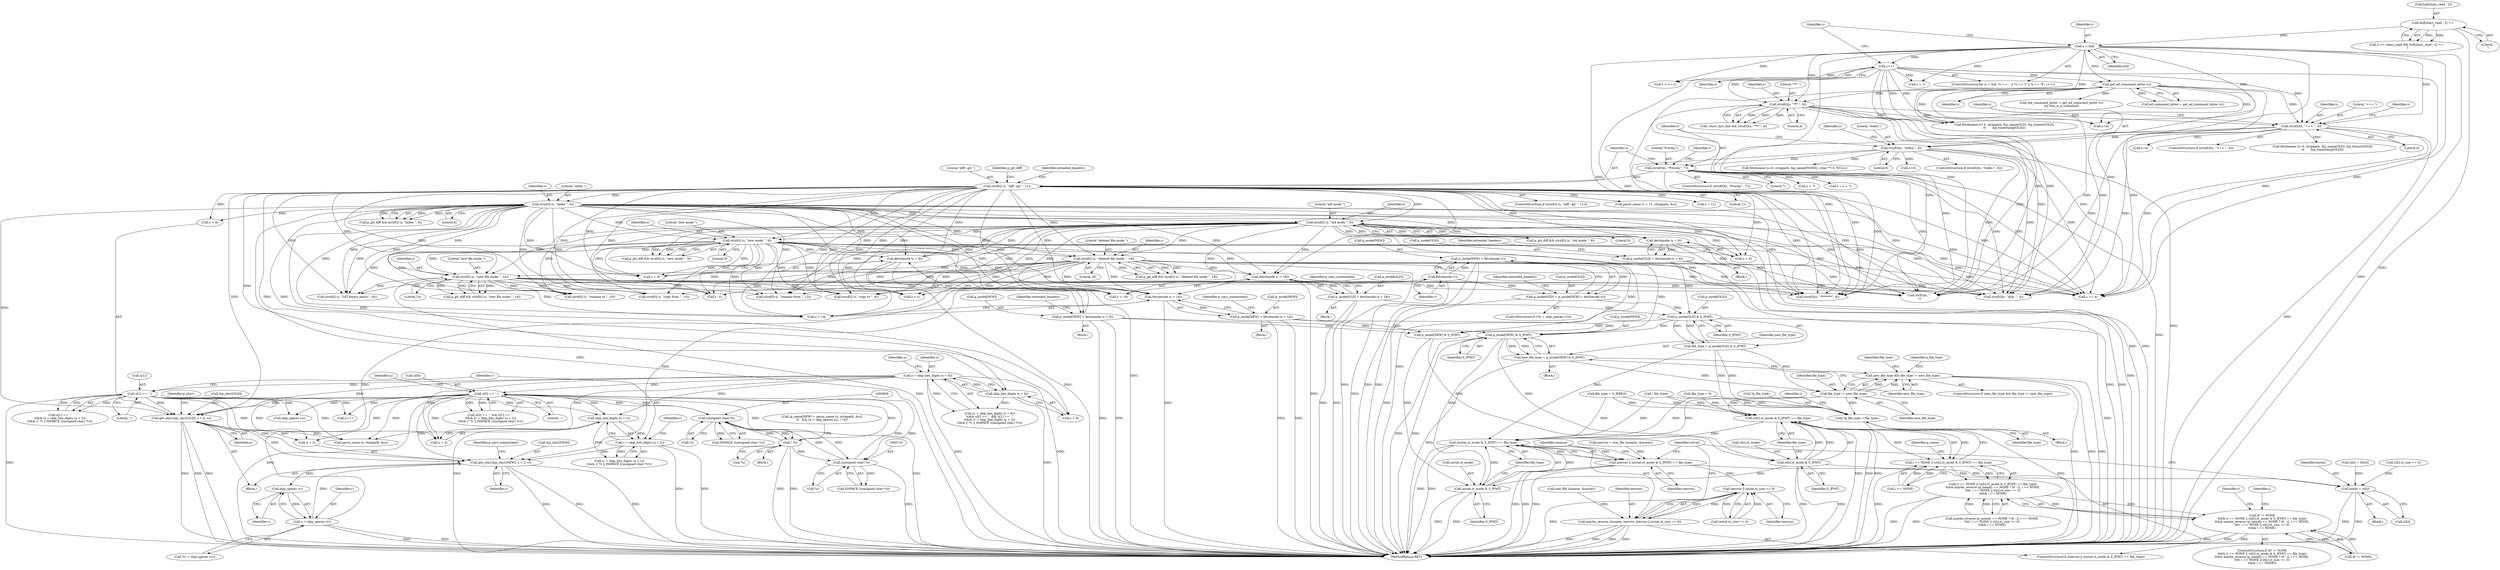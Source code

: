 digraph "0_savannah_f290f48a621867084884bfff87f8093c15195e6a@array" {
"1001648" [label="(Call,p_mode[NEW] & S_IFMT)"];
"1000947" [label="(Call,p_mode[NEW] = fetchmode (v))"];
"1000951" [label="(Call,fetchmode (v))"];
"1000939" [label="(Call,v = skip_spaces (v))"];
"1000941" [label="(Call,skip_spaces (v))"];
"1000912" [label="(Call,get_sha1(&p_sha1[NEW], u + 2, v))"];
"1000903" [label="(Call,get_sha1(&p_sha1[OLD], s + 6, u))"];
"1000754" [label="(Call,strnEQ (s, \"diff --git \", 11))"];
"1000665" [label="(Call,strnEQ(s, \"Prereq:\", 7))"];
"1000639" [label="(Call,strnEQ(s, \"Index:\", 6))"];
"1000609" [label="(Call,strnEQ(s, \"+++ \", 4))"];
"1000559" [label="(Call,get_ed_command_letter (s))"];
"1000438" [label="(Call,s = buf)"];
"1000430" [label="(Call,buf[chars_read - 2] == '\r')"];
"1000455" [label="(Call,s++)"];
"1000582" [label="(Call,strnEQ(s, \"*** \", 4))"];
"1000859" [label="(Call,strnEQ (s, \"index \", 6))"];
"1000881" [label="(Call,u[1] == '.')"];
"1000868" [label="(Call,u = skip_hex_digits (s + 6))"];
"1000870" [label="(Call,skip_hex_digits (s + 6))"];
"1000875" [label="(Call,u[0] == '.')"];
"1000808" [label="(Call,(unsigned char) *u)"];
"1000709" [label="(Call,(unsigned char) *u)"];
"1000827" [label="(Call,! *u)"];
"1000887" [label="(Call,v = skip_hex_digits (u + 2))"];
"1000889" [label="(Call,skip_hex_digits (u + 2))"];
"1000985" [label="(Call,p_mode[NEW] = fetchmode (s + 9))"];
"1000989" [label="(Call,fetchmode (s + 9))"];
"1000980" [label="(Call,strnEQ (s, \"new mode \", 9))"];
"1000960" [label="(Call,strnEQ (s, \"old mode \", 9))"];
"1001030" [label="(Call,p_mode[NEW] = fetchmode (s + 14))"];
"1001034" [label="(Call,fetchmode (s + 14))"];
"1001025" [label="(Call,strnEQ (s, \"new file mode \", 14))"];
"1001000" [label="(Call,strnEQ (s, \"deleted file mode \", 18))"];
"1001637" [label="(Call,p_mode[OLD] & S_IFMT)"];
"1000943" [label="(Call,p_mode[OLD] = p_mode[NEW] = fetchmode (v))"];
"1000965" [label="(Call,p_mode[OLD] = fetchmode (s + 9))"];
"1000969" [label="(Call,fetchmode (s + 9))"];
"1001005" [label="(Call,p_mode[OLD] = fetchmode (s + 18))"];
"1001009" [label="(Call,fetchmode (s + 18))"];
"1001646" [label="(Call,new_file_type = p_mode[NEW] & S_IFMT)"];
"1001654" [label="(Call,new_file_type && file_type != new_file_type)"];
"1001656" [label="(Call,file_type != new_file_type)"];
"1001677" [label="(Call,*p_file_type = file_type)"];
"1001945" [label="(Call,(st[i].st_mode & S_IFMT) == file_type)"];
"1001941" [label="(Call,i == NONE || (st[i].st_mode & S_IFMT) == file_type)"];
"1001940" [label="(Call,(i == NONE || (st[i].st_mode & S_IFMT) == file_type)\n\t\t&& maybe_reverse (p_name[i == NONE ? i0 : i], i == NONE,\n\t\t\t\t  i == NONE || st[i].st_size == 0)\n\t\t&& i == NONE)"];
"1001936" [label="(Call,i0 != NONE\n\t\t&& (i == NONE || (st[i].st_mode & S_IFMT) == file_type)\n\t\t&& maybe_reverse (p_name[i == NONE ? i0 : i], i == NONE,\n\t\t\t\t  i == NONE || st[i].st_size == 0)\n\t\t&& i == NONE)"];
"1002126" [label="(Call,(instat.st_mode & S_IFMT) == file_type)"];
"1002124" [label="(Call,inerrno || (instat.st_mode & S_IFMT) == file_type)"];
"1002136" [label="(Call,inerrno || instat.st_size == 0)"];
"1002133" [label="(Call,maybe_reverse (inname, inerrno, inerrno || instat.st_size == 0))"];
"1001946" [label="(Call,st[i].st_mode & S_IFMT)"];
"1002127" [label="(Call,instat.st_mode & S_IFMT)"];
"1002166" [label="(Call,instat = st[i])"];
"1000871" [label="(Call,s + 6)"];
"1000754" [label="(Call,strnEQ (s, \"diff --git \", 11))"];
"1001660" [label="(Identifier,file_type)"];
"1001026" [label="(Identifier,s)"];
"1001982" [label="(Identifier,i)"];
"1001672" [label="(Call,! file_type)"];
"1000645" [label="(Call,s+6)"];
"1001200" [label="(Call,t - s)"];
"1000966" [label="(Call,p_mode[OLD])"];
"1000913" [label="(Call,&p_sha1[NEW])"];
"1001947" [label="(Call,st[i].st_mode)"];
"1001971" [label="(Call,st[i].st_size == 0)"];
"1000904" [label="(Call,&p_sha1[OLD])"];
"1002166" [label="(Call,instat = st[i])"];
"1001034" [label="(Call,fetchmode (s + 14))"];
"1000641" [label="(Literal,\"Index:\")"];
"1000560" [label="(Identifier,s)"];
"1001015" [label="(Identifier,p_says_nonexistent)"];
"1000989" [label="(Call,fetchmode (s + 9))"];
"1000436" [label="(Literal,'\r')"];
"1000890" [label="(Call,u + 2)"];
"1000857" [label="(Call,p_git_diff && strnEQ (s, \"index \", 6))"];
"1000944" [label="(Call,p_mode[OLD])"];
"1000828" [label="(Call,*u)"];
"1001040" [label="(Identifier,p_says_nonexistent)"];
"1001957" [label="(Identifier,p_name)"];
"1000709" [label="(Call,(unsigned char) *u)"];
"1001027" [label="(Literal,\"new file mode \")"];
"1001050" [label="(Call,strnEQ (s, \"rename from \", 12))"];
"1000556" [label="(Call,(ed_command_letter = get_ed_command_letter (s))\n\t\t|| this_is_a_command)"];
"1001646" [label="(Call,new_file_type = p_mode[NEW] & S_IFMT)"];
"1001118" [label="(Call,strnEQ (s, \"GIT binary patch\", 16))"];
"1000858" [label="(Identifier,p_git_diff)"];
"1002167" [label="(Identifier,instat)"];
"1000444" [label="(Identifier,s)"];
"1000711" [label="(Call,*u)"];
"1001004" [label="(Block,)"];
"1000861" [label="(Literal,\"index \")"];
"1000939" [label="(Call,v = skip_spaces (v))"];
"1000583" [label="(Identifier,s)"];
"1000886" [label="(Call,(v = skip_hex_digits (u + 2))\n\t\t&& (! *v || ISSPACE ((unsigned char) *v)))"];
"1001644" [label="(Block,)"];
"1002134" [label="(Identifier,inname)"];
"1000981" [label="(Identifier,s)"];
"1001303" [label="(Call,s += 4)"];
"1002136" [label="(Call,inerrno || instat.st_size == 0)"];
"1000753" [label="(ControlStructure,if (strnEQ (s, \"diff --git \", 11)))"];
"1000974" [label="(Identifier,extended_headers)"];
"1001674" [label="(Call,file_type = S_IFREG)"];
"1000870" [label="(Call,skip_hex_digits (s + 6))"];
"1000877" [label="(Identifier,u)"];
"1001678" [label="(Call,*p_file_type)"];
"1001084" [label="(Call,strnEQ (s, \"copy from \", 10))"];
"1000430" [label="(Call,buf[chars_read - 2] == '\r')"];
"1000902" [label="(Block,)"];
"1001682" [label="(Identifier,i)"];
"1001003" [label="(Literal,18)"];
"1001009" [label="(Call,fetchmode (s + 18))"];
"1001652" [label="(Identifier,S_IFMT)"];
"1000582" [label="(Call,strnEQ(s, \"*** \", 4))"];
"1001635" [label="(Call,file_type = p_mode[OLD] & S_IFMT)"];
"1000456" [label="(Identifier,s)"];
"1001935" [label="(ControlStructure,if (i0 != NONE\n\t\t&& (i == NONE || (st[i].st_mode & S_IFMT) == file_type)\n\t\t&& maybe_reverse (p_name[i == NONE ? i0 : i], i == NONE,\n\t\t\t\t  i == NONE || st[i].st_size == 0)\n\t\t&& i == NONE))"];
"1002138" [label="(Call,instat.st_size == 0)"];
"1000584" [label="(Literal,\"*** \")"];
"1001936" [label="(Call,i0 != NONE\n\t\t&& (i == NONE || (st[i].st_mode & S_IFMT) == file_type)\n\t\t&& maybe_reverse (p_name[i == NONE ? i0 : i], i == NONE,\n\t\t\t\t  i == NONE || st[i].st_size == 0)\n\t\t&& i == NONE)"];
"1001679" [label="(Identifier,p_file_type)"];
"1000761" [label="(Identifier,extended_headers)"];
"1000908" [label="(Call,s + 6)"];
"1001649" [label="(Call,p_mode[NEW])"];
"1000951" [label="(Call,fetchmode (v))"];
"1000755" [label="(Identifier,s)"];
"1001001" [label="(Identifier,s)"];
"1001031" [label="(Call,p_mode[NEW])"];
"1002132" [label="(Identifier,file_type)"];
"1001946" [label="(Call,st[i].st_mode & S_IFMT)"];
"1000440" [label="(Identifier,buf)"];
"1001658" [label="(Identifier,new_file_type)"];
"1001025" [label="(Call,strnEQ (s, \"new file mode \", 14))"];
"1000912" [label="(Call,get_sha1(&p_sha1[NEW], u + 2, v))"];
"1001101" [label="(Call,strnEQ (s, \"copy to \", 8))"];
"1001246" [label="(Call,strnEQ(s, \"@@ -\", 4))"];
"1002173" [label="(MethodReturn,RET)"];
"1000666" [label="(Identifier,s)"];
"1000614" [label="(Call,fetchname (s+4, strippath, &p_name[OLD], &p_timestr[OLD],\n\t\t       &p_timestamp[OLD]))"];
"1000965" [label="(Call,p_mode[OLD] = fetchmode (s + 9))"];
"1000923" [label="(Identifier,p_says_nonexistent)"];
"1000616" [label="(Identifier,s)"];
"1000937" [label="(ControlStructure,if (*(v = skip_spaces (v))))"];
"1000585" [label="(Literal,4)"];
"1001940" [label="(Call,(i == NONE || (st[i].st_mode & S_IFMT) == file_type)\n\t\t&& maybe_reverse (p_name[i == NONE ? i0 : i], i == NONE,\n\t\t\t\t  i == NONE || st[i].st_size == 0)\n\t\t&& i == NONE)"];
"1001641" [label="(Identifier,S_IFMT)"];
"1000980" [label="(Call,strnEQ (s, \"new mode \", 9))"];
"1000664" [label="(ControlStructure,if (strnEQ(s, \"Prereq:\", 7)))"];
"1000952" [label="(Identifier,v)"];
"1000579" [label="(Call,!stars_last_line && strnEQ(s, \"*** \", 4))"];
"1000920" [label="(Identifier,v)"];
"1000983" [label="(Literal,9)"];
"1001659" [label="(Call,file_type = 0)"];
"1000943" [label="(Call,p_mode[OLD] = p_mode[NEW] = fetchmode (v))"];
"1000557" [label="(Call,ed_command_letter = get_ed_command_letter (s))"];
"1002119" [label="(Call,stat_file (inname, &instat))"];
"1001067" [label="(Call,strnEQ (s, \"rename to \", 10))"];
"1000903" [label="(Call,get_sha1(&p_sha1[OLD], s + 6, u))"];
"1000958" [label="(Call,p_git_diff && strnEQ (s, \"old mode \", 9))"];
"1000646" [label="(Identifier,s)"];
"1000860" [label="(Identifier,s)"];
"1000665" [label="(Call,strnEQ(s, \"Prereq:\", 7))"];
"1000587" [label="(Call,fetchname (s+4, strippath, &p_name[OLD], &p_timestr[OLD],\n\t\t       &p_timestamp[OLD]))"];
"1001002" [label="(Literal,\"deleted file mode \")"];
"1000896" [label="(Identifier,v)"];
"1000881" [label="(Call,u[1] == '.')"];
"1001637" [label="(Call,p_mode[OLD] & S_IFMT)"];
"1000756" [label="(Literal,\"diff --git \")"];
"1000612" [label="(Literal,4)"];
"1000455" [label="(Call,s++)"];
"1000588" [label="(Call,s+4)"];
"1001942" [label="(Call,i == NONE)"];
"1001941" [label="(Call,i == NONE || (st[i].st_mode & S_IFMT) == file_type)"];
"1000875" [label="(Call,u[0] == '.')"];
"1000479" [label="(Call,t = s + 1)"];
"1000862" [label="(Literal,6)"];
"1000808" [label="(Call,(unsigned char) *u)"];
"1000559" [label="(Call,get_ed_command_letter (s))"];
"1000962" [label="(Literal,\"old mode \")"];
"1001680" [label="(Identifier,file_type)"];
"1002123" [label="(ControlStructure,if (inerrno || (instat.st_mode & S_IFMT) == file_type))"];
"1000885" [label="(Literal,'.')"];
"1001656" [label="(Call,file_type != new_file_type)"];
"1000990" [label="(Call,s + 9)"];
"1000431" [label="(Call,buf[chars_read - 2])"];
"1000911" [label="(Identifier,u)"];
"1000708" [label="(Call,ISSPACE ((unsigned char) *u))"];
"1002128" [label="(Call,instat.st_mode)"];
"1000638" [label="(ControlStructure,if (strnEQ(s, \"Index:\", 6)))"];
"1000610" [label="(Identifier,s)"];
"1001677" [label="(Call,*p_file_type = file_type)"];
"1000810" [label="(Call,*u)"];
"1000668" [label="(Literal,7)"];
"1000426" [label="(Call,2 <= chars_read && buf[chars_read - 2] == '\r')"];
"1001758" [label="(Call,st[i] = st[i0])"];
"1000938" [label="(Call,*(v = skip_spaces (v)))"];
"1000639" [label="(Call,strnEQ(s, \"Index:\", 6))"];
"1002172" [label="(Identifier,retval)"];
"1000640" [label="(Identifier,s)"];
"1000869" [label="(Identifier,u)"];
"1001945" [label="(Call,(st[i].st_mode & S_IFMT) == file_type)"];
"1000985" [label="(Call,p_mode[NEW] = fetchmode (s + 9))"];
"1000994" [label="(Identifier,extended_headers)"];
"1000868" [label="(Call,u = skip_hex_digits (s + 6))"];
"1001010" [label="(Call,s + 18)"];
"1000915" [label="(Identifier,p_sha1)"];
"1000609" [label="(Call,strnEQ(s, \"+++ \", 4))"];
"1001431" [label="(Call,strnEQ(s, \"********\", 8))"];
"1000888" [label="(Identifier,v)"];
"1002131" [label="(Identifier,S_IFMT)"];
"1000825" [label="(Call,skip_spaces (u))"];
"1000799" [label="(Call,parse_name (s + 11, strippath, &u))"];
"1000887" [label="(Call,v = skip_hex_digits (u + 2))"];
"1000879" [label="(Literal,'.')"];
"1000800" [label="(Call,s + 11)"];
"1000964" [label="(Block,)"];
"1002127" [label="(Call,instat.st_mode & S_IFMT)"];
"1000941" [label="(Call,skip_spaces (v))"];
"1000882" [label="(Call,u[1])"];
"1000867" [label="(Call,(u = skip_hex_digits (s + 6))\n\t\t&& u[0] == '.' && u[1] == '.'\n\t\t&& (v = skip_hex_digits (u + 2))\n\t\t&& (! *v || ISSPACE ((unsigned char) *v)))"];
"1002124" [label="(Call,inerrno || (instat.st_mode & S_IFMT) == file_type)"];
"1000673" [label="(Call,s + 7)"];
"1000611" [label="(Literal,\"+++ \")"];
"1000822" [label="(Block,)"];
"1001987" [label="(Identifier,i)"];
"1000667" [label="(Literal,\"Prereq:\")"];
"1000859" [label="(Call,strnEQ (s, \"index \", 6))"];
"1000969" [label="(Call,fetchmode (s + 9))"];
"1000644" [label="(Call,fetchname (s+6, strippath, &p_name[INDEX], (char **) 0, NULL))"];
"1000883" [label="(Identifier,u)"];
"1000812" [label="(Call,(p_name[NEW] = parse_name (u, strippath, &u))\n\t\t   && (u = skip_spaces (u), ! *u))"];
"1001023" [label="(Call,p_git_diff && strnEQ (s, \"new file mode \", 14))"];
"1000970" [label="(Call,s + 9)"];
"1000439" [label="(Identifier,s)"];
"1001638" [label="(Call,p_mode[OLD])"];
"1000481" [label="(Call,s + 1)"];
"1001005" [label="(Call,p_mode[OLD] = fetchmode (s + 18))"];
"1001006" [label="(Call,p_mode[OLD])"];
"1002117" [label="(Call,inerrno = stat_file (inname, &instat))"];
"1000880" [label="(Call,u[1] == '.'\n\t\t&& (v = skip_hex_digits (u + 2))\n\t\t&& (! *v || ISSPACE ((unsigned char) *v)))"];
"1001028" [label="(Literal,14)"];
"1001657" [label="(Identifier,file_type)"];
"1000757" [label="(Literal,11)"];
"1002149" [label="(Block,)"];
"1000827" [label="(Call,! *u)"];
"1002126" [label="(Call,(instat.st_mode & S_IFMT) == file_type)"];
"1000642" [label="(Literal,6)"];
"1000713" [label="(Call,u++)"];
"1001953" [label="(Identifier,file_type)"];
"1000954" [label="(Identifier,extended_headers)"];
"1002168" [label="(Call,st[i])"];
"1001952" [label="(Identifier,S_IFMT)"];
"1001029" [label="(Block,)"];
"1000978" [label="(Call,p_git_diff && strnEQ (s, \"new mode \", 9))"];
"1000963" [label="(Literal,9)"];
"1000998" [label="(Call,p_git_diff && strnEQ (s, \"deleted file mode \", 18))"];
"1001223" [label="(Call,strEQ(s, \".\n\"))"];
"1001030" [label="(Call,p_mode[NEW] = fetchmode (s + 14))"];
"1000817" [label="(Call,parse_name (u, strippath, &u))"];
"1002135" [label="(Identifier,inerrno)"];
"1000948" [label="(Call,p_mode[NEW])"];
"1002133" [label="(Call,maybe_reverse (inname, inerrno, inerrno || instat.st_size == 0))"];
"1002125" [label="(Identifier,inerrno)"];
"1000807" [label="(Call,ISSPACE ((unsigned char) *u))"];
"1000437" [label="(ControlStructure,for (s = buf; *s == ' ' || *s == '\t' || *s == 'X'; s++))"];
"1000874" [label="(Call,u[0] == '.' && u[1] == '.'\n\t\t&& (v = skip_hex_digits (u + 2))\n\t\t&& (! *v || ISSPACE ((unsigned char) *v)))"];
"1001000" [label="(Call,strnEQ (s, \"deleted file mode \", 18))"];
"1000917" [label="(Call,u + 2)"];
"1001035" [label="(Call,s + 14)"];
"1000615" [label="(Call,s+4)"];
"1001647" [label="(Identifier,new_file_type)"];
"1000608" [label="(ControlStructure,if (strnEQ(s, \"+++ \", 4)))"];
"1000438" [label="(Call,s = buf)"];
"1001653" [label="(ControlStructure,if (new_file_type && file_type != new_file_type))"];
"1002137" [label="(Identifier,inerrno)"];
"1000986" [label="(Call,p_mode[NEW])"];
"1000982" [label="(Literal,\"new mode \")"];
"1000984" [label="(Block,)"];
"1000960" [label="(Call,strnEQ (s, \"old mode \", 9))"];
"1001954" [label="(Call,maybe_reverse (p_name[i == NONE ? i0 : i], i == NONE,\n\t\t\t\t  i == NONE || st[i].st_size == 0)\n\t\t&& i == NONE)"];
"1001655" [label="(Identifier,new_file_type)"];
"1000889" [label="(Call,skip_hex_digits (u + 2))"];
"1001666" [label="(Call,p_mode[NEW] & S_IFMT)"];
"1000961" [label="(Identifier,s)"];
"1000129" [label="(Block,)"];
"1000940" [label="(Identifier,v)"];
"1000947" [label="(Call,p_mode[NEW] = fetchmode (v))"];
"1000671" [label="(Call,t = s + 7)"];
"1001648" [label="(Call,p_mode[NEW] & S_IFMT)"];
"1000876" [label="(Call,u[0])"];
"1000942" [label="(Identifier,v)"];
"1001937" [label="(Call,i0 != NONE)"];
"1001136" [label="(Call,t = s)"];
"1001654" [label="(Call,new_file_type && file_type != new_file_type)"];
"1000672" [label="(Identifier,t)"];
"1001648" -> "1001646"  [label="AST: "];
"1001648" -> "1001652"  [label="CFG: "];
"1001649" -> "1001648"  [label="AST: "];
"1001652" -> "1001648"  [label="AST: "];
"1001646" -> "1001648"  [label="CFG: "];
"1001648" -> "1002173"  [label="DDG: "];
"1001648" -> "1002173"  [label="DDG: "];
"1001648" -> "1001646"  [label="DDG: "];
"1001648" -> "1001646"  [label="DDG: "];
"1000947" -> "1001648"  [label="DDG: "];
"1000985" -> "1001648"  [label="DDG: "];
"1001030" -> "1001648"  [label="DDG: "];
"1001637" -> "1001648"  [label="DDG: "];
"1001648" -> "1001946"  [label="DDG: "];
"1001648" -> "1002127"  [label="DDG: "];
"1000947" -> "1000943"  [label="AST: "];
"1000947" -> "1000951"  [label="CFG: "];
"1000948" -> "1000947"  [label="AST: "];
"1000951" -> "1000947"  [label="AST: "];
"1000943" -> "1000947"  [label="CFG: "];
"1000947" -> "1002173"  [label="DDG: "];
"1000947" -> "1002173"  [label="DDG: "];
"1000947" -> "1000943"  [label="DDG: "];
"1000951" -> "1000947"  [label="DDG: "];
"1000947" -> "1001666"  [label="DDG: "];
"1000951" -> "1000952"  [label="CFG: "];
"1000952" -> "1000951"  [label="AST: "];
"1000951" -> "1002173"  [label="DDG: "];
"1000951" -> "1000912"  [label="DDG: "];
"1000951" -> "1000943"  [label="DDG: "];
"1000939" -> "1000951"  [label="DDG: "];
"1000939" -> "1000938"  [label="AST: "];
"1000939" -> "1000941"  [label="CFG: "];
"1000940" -> "1000939"  [label="AST: "];
"1000941" -> "1000939"  [label="AST: "];
"1000938" -> "1000939"  [label="CFG: "];
"1000939" -> "1002173"  [label="DDG: "];
"1000939" -> "1002173"  [label="DDG: "];
"1000939" -> "1000912"  [label="DDG: "];
"1000941" -> "1000939"  [label="DDG: "];
"1000941" -> "1000942"  [label="CFG: "];
"1000942" -> "1000941"  [label="AST: "];
"1000912" -> "1000941"  [label="DDG: "];
"1000912" -> "1000902"  [label="AST: "];
"1000912" -> "1000920"  [label="CFG: "];
"1000913" -> "1000912"  [label="AST: "];
"1000917" -> "1000912"  [label="AST: "];
"1000920" -> "1000912"  [label="AST: "];
"1000923" -> "1000912"  [label="CFG: "];
"1000912" -> "1002173"  [label="DDG: "];
"1000912" -> "1002173"  [label="DDG: "];
"1000912" -> "1002173"  [label="DDG: "];
"1000903" -> "1000912"  [label="DDG: "];
"1000881" -> "1000912"  [label="DDG: "];
"1000875" -> "1000912"  [label="DDG: "];
"1000887" -> "1000912"  [label="DDG: "];
"1000903" -> "1000902"  [label="AST: "];
"1000903" -> "1000911"  [label="CFG: "];
"1000904" -> "1000903"  [label="AST: "];
"1000908" -> "1000903"  [label="AST: "];
"1000911" -> "1000903"  [label="AST: "];
"1000915" -> "1000903"  [label="CFG: "];
"1000903" -> "1002173"  [label="DDG: "];
"1000903" -> "1002173"  [label="DDG: "];
"1000903" -> "1002173"  [label="DDG: "];
"1000903" -> "1000817"  [label="DDG: "];
"1000754" -> "1000903"  [label="DDG: "];
"1000859" -> "1000903"  [label="DDG: "];
"1000881" -> "1000903"  [label="DDG: "];
"1000875" -> "1000903"  [label="DDG: "];
"1000868" -> "1000903"  [label="DDG: "];
"1000903" -> "1000917"  [label="DDG: "];
"1000754" -> "1000753"  [label="AST: "];
"1000754" -> "1000757"  [label="CFG: "];
"1000755" -> "1000754"  [label="AST: "];
"1000756" -> "1000754"  [label="AST: "];
"1000757" -> "1000754"  [label="AST: "];
"1000761" -> "1000754"  [label="CFG: "];
"1000858" -> "1000754"  [label="CFG: "];
"1000754" -> "1002173"  [label="DDG: "];
"1000754" -> "1002173"  [label="DDG: "];
"1000665" -> "1000754"  [label="DDG: "];
"1000754" -> "1000799"  [label="DDG: "];
"1000754" -> "1000800"  [label="DDG: "];
"1000754" -> "1000859"  [label="DDG: "];
"1000754" -> "1000870"  [label="DDG: "];
"1000754" -> "1000871"  [label="DDG: "];
"1000754" -> "1000908"  [label="DDG: "];
"1000754" -> "1000960"  [label="DDG: "];
"1000754" -> "1000969"  [label="DDG: "];
"1000754" -> "1000970"  [label="DDG: "];
"1000754" -> "1000980"  [label="DDG: "];
"1000754" -> "1000989"  [label="DDG: "];
"1000754" -> "1000990"  [label="DDG: "];
"1000754" -> "1001000"  [label="DDG: "];
"1000754" -> "1001009"  [label="DDG: "];
"1000754" -> "1001010"  [label="DDG: "];
"1000754" -> "1001025"  [label="DDG: "];
"1000754" -> "1001034"  [label="DDG: "];
"1000754" -> "1001035"  [label="DDG: "];
"1000754" -> "1001050"  [label="DDG: "];
"1000754" -> "1001067"  [label="DDG: "];
"1000754" -> "1001084"  [label="DDG: "];
"1000754" -> "1001101"  [label="DDG: "];
"1000754" -> "1001118"  [label="DDG: "];
"1000754" -> "1001136"  [label="DDG: "];
"1000754" -> "1001200"  [label="DDG: "];
"1000754" -> "1001223"  [label="DDG: "];
"1000754" -> "1001246"  [label="DDG: "];
"1000754" -> "1001303"  [label="DDG: "];
"1000754" -> "1001431"  [label="DDG: "];
"1000665" -> "1000664"  [label="AST: "];
"1000665" -> "1000668"  [label="CFG: "];
"1000666" -> "1000665"  [label="AST: "];
"1000667" -> "1000665"  [label="AST: "];
"1000668" -> "1000665"  [label="AST: "];
"1000672" -> "1000665"  [label="CFG: "];
"1000755" -> "1000665"  [label="CFG: "];
"1000665" -> "1002173"  [label="DDG: "];
"1000639" -> "1000665"  [label="DDG: "];
"1000665" -> "1000671"  [label="DDG: "];
"1000665" -> "1000673"  [label="DDG: "];
"1000665" -> "1001223"  [label="DDG: "];
"1000665" -> "1001246"  [label="DDG: "];
"1000665" -> "1001303"  [label="DDG: "];
"1000665" -> "1001431"  [label="DDG: "];
"1000639" -> "1000638"  [label="AST: "];
"1000639" -> "1000642"  [label="CFG: "];
"1000640" -> "1000639"  [label="AST: "];
"1000641" -> "1000639"  [label="AST: "];
"1000642" -> "1000639"  [label="AST: "];
"1000646" -> "1000639"  [label="CFG: "];
"1000666" -> "1000639"  [label="CFG: "];
"1000639" -> "1002173"  [label="DDG: "];
"1000609" -> "1000639"  [label="DDG: "];
"1000639" -> "1000644"  [label="DDG: "];
"1000639" -> "1000645"  [label="DDG: "];
"1000639" -> "1001223"  [label="DDG: "];
"1000639" -> "1001246"  [label="DDG: "];
"1000639" -> "1001303"  [label="DDG: "];
"1000639" -> "1001431"  [label="DDG: "];
"1000609" -> "1000608"  [label="AST: "];
"1000609" -> "1000612"  [label="CFG: "];
"1000610" -> "1000609"  [label="AST: "];
"1000611" -> "1000609"  [label="AST: "];
"1000612" -> "1000609"  [label="AST: "];
"1000616" -> "1000609"  [label="CFG: "];
"1000640" -> "1000609"  [label="CFG: "];
"1000609" -> "1002173"  [label="DDG: "];
"1000559" -> "1000609"  [label="DDG: "];
"1000582" -> "1000609"  [label="DDG: "];
"1000438" -> "1000609"  [label="DDG: "];
"1000455" -> "1000609"  [label="DDG: "];
"1000609" -> "1000614"  [label="DDG: "];
"1000609" -> "1000615"  [label="DDG: "];
"1000609" -> "1001223"  [label="DDG: "];
"1000609" -> "1001246"  [label="DDG: "];
"1000609" -> "1001303"  [label="DDG: "];
"1000609" -> "1001431"  [label="DDG: "];
"1000559" -> "1000557"  [label="AST: "];
"1000559" -> "1000560"  [label="CFG: "];
"1000560" -> "1000559"  [label="AST: "];
"1000557" -> "1000559"  [label="CFG: "];
"1000559" -> "1000556"  [label="DDG: "];
"1000559" -> "1000557"  [label="DDG: "];
"1000438" -> "1000559"  [label="DDG: "];
"1000455" -> "1000559"  [label="DDG: "];
"1000559" -> "1000582"  [label="DDG: "];
"1000559" -> "1000587"  [label="DDG: "];
"1000559" -> "1000588"  [label="DDG: "];
"1000559" -> "1001223"  [label="DDG: "];
"1000559" -> "1001246"  [label="DDG: "];
"1000559" -> "1001303"  [label="DDG: "];
"1000559" -> "1001431"  [label="DDG: "];
"1000438" -> "1000437"  [label="AST: "];
"1000438" -> "1000440"  [label="CFG: "];
"1000439" -> "1000438"  [label="AST: "];
"1000440" -> "1000438"  [label="AST: "];
"1000444" -> "1000438"  [label="CFG: "];
"1000438" -> "1002173"  [label="DDG: "];
"1000430" -> "1000438"  [label="DDG: "];
"1000438" -> "1000455"  [label="DDG: "];
"1000438" -> "1000479"  [label="DDG: "];
"1000438" -> "1000481"  [label="DDG: "];
"1000438" -> "1000582"  [label="DDG: "];
"1000438" -> "1000587"  [label="DDG: "];
"1000438" -> "1000588"  [label="DDG: "];
"1000438" -> "1001223"  [label="DDG: "];
"1000438" -> "1001246"  [label="DDG: "];
"1000438" -> "1001303"  [label="DDG: "];
"1000438" -> "1001431"  [label="DDG: "];
"1000430" -> "1000426"  [label="AST: "];
"1000430" -> "1000436"  [label="CFG: "];
"1000431" -> "1000430"  [label="AST: "];
"1000436" -> "1000430"  [label="AST: "];
"1000426" -> "1000430"  [label="CFG: "];
"1000430" -> "1002173"  [label="DDG: "];
"1000430" -> "1000426"  [label="DDG: "];
"1000430" -> "1000426"  [label="DDG: "];
"1000455" -> "1000437"  [label="AST: "];
"1000455" -> "1000456"  [label="CFG: "];
"1000456" -> "1000455"  [label="AST: "];
"1000444" -> "1000455"  [label="CFG: "];
"1000455" -> "1000479"  [label="DDG: "];
"1000455" -> "1000481"  [label="DDG: "];
"1000455" -> "1000582"  [label="DDG: "];
"1000455" -> "1000587"  [label="DDG: "];
"1000455" -> "1000588"  [label="DDG: "];
"1000455" -> "1001223"  [label="DDG: "];
"1000455" -> "1001246"  [label="DDG: "];
"1000455" -> "1001303"  [label="DDG: "];
"1000455" -> "1001431"  [label="DDG: "];
"1000582" -> "1000579"  [label="AST: "];
"1000582" -> "1000585"  [label="CFG: "];
"1000583" -> "1000582"  [label="AST: "];
"1000584" -> "1000582"  [label="AST: "];
"1000585" -> "1000582"  [label="AST: "];
"1000579" -> "1000582"  [label="CFG: "];
"1000582" -> "1000579"  [label="DDG: "];
"1000582" -> "1000579"  [label="DDG: "];
"1000582" -> "1000579"  [label="DDG: "];
"1000582" -> "1000587"  [label="DDG: "];
"1000582" -> "1000588"  [label="DDG: "];
"1000582" -> "1001223"  [label="DDG: "];
"1000582" -> "1001246"  [label="DDG: "];
"1000582" -> "1001303"  [label="DDG: "];
"1000582" -> "1001431"  [label="DDG: "];
"1000859" -> "1000857"  [label="AST: "];
"1000859" -> "1000862"  [label="CFG: "];
"1000860" -> "1000859"  [label="AST: "];
"1000861" -> "1000859"  [label="AST: "];
"1000862" -> "1000859"  [label="AST: "];
"1000857" -> "1000859"  [label="CFG: "];
"1000859" -> "1002173"  [label="DDG: "];
"1000859" -> "1000857"  [label="DDG: "];
"1000859" -> "1000857"  [label="DDG: "];
"1000859" -> "1000857"  [label="DDG: "];
"1000859" -> "1000870"  [label="DDG: "];
"1000859" -> "1000871"  [label="DDG: "];
"1000859" -> "1000908"  [label="DDG: "];
"1000859" -> "1000960"  [label="DDG: "];
"1000859" -> "1000969"  [label="DDG: "];
"1000859" -> "1000970"  [label="DDG: "];
"1000859" -> "1000980"  [label="DDG: "];
"1000859" -> "1000989"  [label="DDG: "];
"1000859" -> "1000990"  [label="DDG: "];
"1000859" -> "1001000"  [label="DDG: "];
"1000859" -> "1001009"  [label="DDG: "];
"1000859" -> "1001010"  [label="DDG: "];
"1000859" -> "1001025"  [label="DDG: "];
"1000859" -> "1001034"  [label="DDG: "];
"1000859" -> "1001035"  [label="DDG: "];
"1000859" -> "1001050"  [label="DDG: "];
"1000859" -> "1001067"  [label="DDG: "];
"1000859" -> "1001084"  [label="DDG: "];
"1000859" -> "1001101"  [label="DDG: "];
"1000859" -> "1001118"  [label="DDG: "];
"1000859" -> "1001136"  [label="DDG: "];
"1000859" -> "1001200"  [label="DDG: "];
"1000859" -> "1001223"  [label="DDG: "];
"1000859" -> "1001246"  [label="DDG: "];
"1000859" -> "1001303"  [label="DDG: "];
"1000859" -> "1001431"  [label="DDG: "];
"1000881" -> "1000880"  [label="AST: "];
"1000881" -> "1000885"  [label="CFG: "];
"1000882" -> "1000881"  [label="AST: "];
"1000885" -> "1000881"  [label="AST: "];
"1000888" -> "1000881"  [label="CFG: "];
"1000880" -> "1000881"  [label="CFG: "];
"1000881" -> "1002173"  [label="DDG: "];
"1000881" -> "1000713"  [label="DDG: "];
"1000881" -> "1000817"  [label="DDG: "];
"1000881" -> "1000825"  [label="DDG: "];
"1000881" -> "1000880"  [label="DDG: "];
"1000881" -> "1000880"  [label="DDG: "];
"1000868" -> "1000881"  [label="DDG: "];
"1000881" -> "1000889"  [label="DDG: "];
"1000881" -> "1000890"  [label="DDG: "];
"1000881" -> "1000917"  [label="DDG: "];
"1000868" -> "1000867"  [label="AST: "];
"1000868" -> "1000870"  [label="CFG: "];
"1000869" -> "1000868"  [label="AST: "];
"1000870" -> "1000868"  [label="AST: "];
"1000877" -> "1000868"  [label="CFG: "];
"1000867" -> "1000868"  [label="CFG: "];
"1000868" -> "1002173"  [label="DDG: "];
"1000868" -> "1002173"  [label="DDG: "];
"1000868" -> "1000817"  [label="DDG: "];
"1000868" -> "1000867"  [label="DDG: "];
"1000870" -> "1000868"  [label="DDG: "];
"1000868" -> "1000875"  [label="DDG: "];
"1000868" -> "1000889"  [label="DDG: "];
"1000868" -> "1000890"  [label="DDG: "];
"1000870" -> "1000871"  [label="CFG: "];
"1000871" -> "1000870"  [label="AST: "];
"1000870" -> "1002173"  [label="DDG: "];
"1000870" -> "1000867"  [label="DDG: "];
"1000875" -> "1000874"  [label="AST: "];
"1000875" -> "1000879"  [label="CFG: "];
"1000876" -> "1000875"  [label="AST: "];
"1000879" -> "1000875"  [label="AST: "];
"1000883" -> "1000875"  [label="CFG: "];
"1000874" -> "1000875"  [label="CFG: "];
"1000875" -> "1002173"  [label="DDG: "];
"1000875" -> "1000709"  [label="DDG: "];
"1000875" -> "1000713"  [label="DDG: "];
"1000875" -> "1000808"  [label="DDG: "];
"1000875" -> "1000817"  [label="DDG: "];
"1000875" -> "1000825"  [label="DDG: "];
"1000875" -> "1000827"  [label="DDG: "];
"1000875" -> "1000874"  [label="DDG: "];
"1000875" -> "1000874"  [label="DDG: "];
"1000808" -> "1000875"  [label="DDG: "];
"1000709" -> "1000875"  [label="DDG: "];
"1000827" -> "1000875"  [label="DDG: "];
"1000875" -> "1000889"  [label="DDG: "];
"1000875" -> "1000890"  [label="DDG: "];
"1000875" -> "1000917"  [label="DDG: "];
"1000808" -> "1000807"  [label="AST: "];
"1000808" -> "1000810"  [label="CFG: "];
"1000809" -> "1000808"  [label="AST: "];
"1000810" -> "1000808"  [label="AST: "];
"1000807" -> "1000808"  [label="CFG: "];
"1000808" -> "1002173"  [label="DDG: "];
"1000808" -> "1000709"  [label="DDG: "];
"1000808" -> "1000807"  [label="DDG: "];
"1000709" -> "1000808"  [label="DDG: "];
"1000827" -> "1000808"  [label="DDG: "];
"1000808" -> "1000827"  [label="DDG: "];
"1000709" -> "1000708"  [label="AST: "];
"1000709" -> "1000711"  [label="CFG: "];
"1000710" -> "1000709"  [label="AST: "];
"1000711" -> "1000709"  [label="AST: "];
"1000708" -> "1000709"  [label="CFG: "];
"1000709" -> "1002173"  [label="DDG: "];
"1000709" -> "1000708"  [label="DDG: "];
"1000827" -> "1000709"  [label="DDG: "];
"1000827" -> "1000822"  [label="AST: "];
"1000827" -> "1000828"  [label="CFG: "];
"1000828" -> "1000827"  [label="AST: "];
"1000812" -> "1000827"  [label="CFG: "];
"1000827" -> "1002173"  [label="DDG: "];
"1000827" -> "1002173"  [label="DDG: "];
"1000887" -> "1000886"  [label="AST: "];
"1000887" -> "1000889"  [label="CFG: "];
"1000888" -> "1000887"  [label="AST: "];
"1000889" -> "1000887"  [label="AST: "];
"1000896" -> "1000887"  [label="CFG: "];
"1000886" -> "1000887"  [label="CFG: "];
"1000887" -> "1002173"  [label="DDG: "];
"1000887" -> "1002173"  [label="DDG: "];
"1000887" -> "1000886"  [label="DDG: "];
"1000889" -> "1000887"  [label="DDG: "];
"1000889" -> "1000890"  [label="CFG: "];
"1000890" -> "1000889"  [label="AST: "];
"1000889" -> "1002173"  [label="DDG: "];
"1000889" -> "1000886"  [label="DDG: "];
"1000985" -> "1000984"  [label="AST: "];
"1000985" -> "1000989"  [label="CFG: "];
"1000986" -> "1000985"  [label="AST: "];
"1000989" -> "1000985"  [label="AST: "];
"1000994" -> "1000985"  [label="CFG: "];
"1000985" -> "1002173"  [label="DDG: "];
"1000985" -> "1002173"  [label="DDG: "];
"1000989" -> "1000985"  [label="DDG: "];
"1000985" -> "1001666"  [label="DDG: "];
"1000989" -> "1000990"  [label="CFG: "];
"1000990" -> "1000989"  [label="AST: "];
"1000989" -> "1002173"  [label="DDG: "];
"1000980" -> "1000989"  [label="DDG: "];
"1000960" -> "1000989"  [label="DDG: "];
"1000980" -> "1000978"  [label="AST: "];
"1000980" -> "1000983"  [label="CFG: "];
"1000981" -> "1000980"  [label="AST: "];
"1000982" -> "1000980"  [label="AST: "];
"1000983" -> "1000980"  [label="AST: "];
"1000978" -> "1000980"  [label="CFG: "];
"1000980" -> "1002173"  [label="DDG: "];
"1000980" -> "1000978"  [label="DDG: "];
"1000980" -> "1000978"  [label="DDG: "];
"1000980" -> "1000978"  [label="DDG: "];
"1000960" -> "1000980"  [label="DDG: "];
"1000980" -> "1000990"  [label="DDG: "];
"1000980" -> "1001000"  [label="DDG: "];
"1000980" -> "1001009"  [label="DDG: "];
"1000980" -> "1001010"  [label="DDG: "];
"1000980" -> "1001025"  [label="DDG: "];
"1000980" -> "1001034"  [label="DDG: "];
"1000980" -> "1001035"  [label="DDG: "];
"1000980" -> "1001050"  [label="DDG: "];
"1000980" -> "1001067"  [label="DDG: "];
"1000980" -> "1001084"  [label="DDG: "];
"1000980" -> "1001101"  [label="DDG: "];
"1000980" -> "1001118"  [label="DDG: "];
"1000980" -> "1001136"  [label="DDG: "];
"1000980" -> "1001200"  [label="DDG: "];
"1000980" -> "1001223"  [label="DDG: "];
"1000980" -> "1001246"  [label="DDG: "];
"1000980" -> "1001303"  [label="DDG: "];
"1000980" -> "1001431"  [label="DDG: "];
"1000960" -> "1000958"  [label="AST: "];
"1000960" -> "1000963"  [label="CFG: "];
"1000961" -> "1000960"  [label="AST: "];
"1000962" -> "1000960"  [label="AST: "];
"1000963" -> "1000960"  [label="AST: "];
"1000958" -> "1000960"  [label="CFG: "];
"1000960" -> "1002173"  [label="DDG: "];
"1000960" -> "1000958"  [label="DDG: "];
"1000960" -> "1000958"  [label="DDG: "];
"1000960" -> "1000958"  [label="DDG: "];
"1000960" -> "1000969"  [label="DDG: "];
"1000960" -> "1000970"  [label="DDG: "];
"1000960" -> "1000990"  [label="DDG: "];
"1000960" -> "1001000"  [label="DDG: "];
"1000960" -> "1001009"  [label="DDG: "];
"1000960" -> "1001010"  [label="DDG: "];
"1000960" -> "1001025"  [label="DDG: "];
"1000960" -> "1001034"  [label="DDG: "];
"1000960" -> "1001035"  [label="DDG: "];
"1000960" -> "1001050"  [label="DDG: "];
"1000960" -> "1001067"  [label="DDG: "];
"1000960" -> "1001084"  [label="DDG: "];
"1000960" -> "1001101"  [label="DDG: "];
"1000960" -> "1001118"  [label="DDG: "];
"1000960" -> "1001136"  [label="DDG: "];
"1000960" -> "1001200"  [label="DDG: "];
"1000960" -> "1001223"  [label="DDG: "];
"1000960" -> "1001246"  [label="DDG: "];
"1000960" -> "1001303"  [label="DDG: "];
"1000960" -> "1001431"  [label="DDG: "];
"1001030" -> "1001029"  [label="AST: "];
"1001030" -> "1001034"  [label="CFG: "];
"1001031" -> "1001030"  [label="AST: "];
"1001034" -> "1001030"  [label="AST: "];
"1001040" -> "1001030"  [label="CFG: "];
"1001030" -> "1002173"  [label="DDG: "];
"1001030" -> "1002173"  [label="DDG: "];
"1001034" -> "1001030"  [label="DDG: "];
"1001030" -> "1001666"  [label="DDG: "];
"1001034" -> "1001035"  [label="CFG: "];
"1001035" -> "1001034"  [label="AST: "];
"1001034" -> "1002173"  [label="DDG: "];
"1001025" -> "1001034"  [label="DDG: "];
"1001000" -> "1001034"  [label="DDG: "];
"1001025" -> "1001023"  [label="AST: "];
"1001025" -> "1001028"  [label="CFG: "];
"1001026" -> "1001025"  [label="AST: "];
"1001027" -> "1001025"  [label="AST: "];
"1001028" -> "1001025"  [label="AST: "];
"1001023" -> "1001025"  [label="CFG: "];
"1001025" -> "1002173"  [label="DDG: "];
"1001025" -> "1001023"  [label="DDG: "];
"1001025" -> "1001023"  [label="DDG: "];
"1001025" -> "1001023"  [label="DDG: "];
"1001000" -> "1001025"  [label="DDG: "];
"1001025" -> "1001035"  [label="DDG: "];
"1001025" -> "1001050"  [label="DDG: "];
"1001025" -> "1001067"  [label="DDG: "];
"1001025" -> "1001084"  [label="DDG: "];
"1001025" -> "1001101"  [label="DDG: "];
"1001025" -> "1001118"  [label="DDG: "];
"1001025" -> "1001136"  [label="DDG: "];
"1001025" -> "1001200"  [label="DDG: "];
"1001025" -> "1001223"  [label="DDG: "];
"1001025" -> "1001246"  [label="DDG: "];
"1001025" -> "1001303"  [label="DDG: "];
"1001025" -> "1001431"  [label="DDG: "];
"1001000" -> "1000998"  [label="AST: "];
"1001000" -> "1001003"  [label="CFG: "];
"1001001" -> "1001000"  [label="AST: "];
"1001002" -> "1001000"  [label="AST: "];
"1001003" -> "1001000"  [label="AST: "];
"1000998" -> "1001000"  [label="CFG: "];
"1001000" -> "1002173"  [label="DDG: "];
"1001000" -> "1000998"  [label="DDG: "];
"1001000" -> "1000998"  [label="DDG: "];
"1001000" -> "1000998"  [label="DDG: "];
"1001000" -> "1001009"  [label="DDG: "];
"1001000" -> "1001010"  [label="DDG: "];
"1001000" -> "1001035"  [label="DDG: "];
"1001000" -> "1001050"  [label="DDG: "];
"1001000" -> "1001067"  [label="DDG: "];
"1001000" -> "1001084"  [label="DDG: "];
"1001000" -> "1001101"  [label="DDG: "];
"1001000" -> "1001118"  [label="DDG: "];
"1001000" -> "1001136"  [label="DDG: "];
"1001000" -> "1001200"  [label="DDG: "];
"1001000" -> "1001223"  [label="DDG: "];
"1001000" -> "1001246"  [label="DDG: "];
"1001000" -> "1001303"  [label="DDG: "];
"1001000" -> "1001431"  [label="DDG: "];
"1001637" -> "1001635"  [label="AST: "];
"1001637" -> "1001641"  [label="CFG: "];
"1001638" -> "1001637"  [label="AST: "];
"1001641" -> "1001637"  [label="AST: "];
"1001635" -> "1001637"  [label="CFG: "];
"1001637" -> "1002173"  [label="DDG: "];
"1001637" -> "1001635"  [label="DDG: "];
"1001637" -> "1001635"  [label="DDG: "];
"1000943" -> "1001637"  [label="DDG: "];
"1000965" -> "1001637"  [label="DDG: "];
"1001005" -> "1001637"  [label="DDG: "];
"1001637" -> "1001666"  [label="DDG: "];
"1000943" -> "1000937"  [label="AST: "];
"1000944" -> "1000943"  [label="AST: "];
"1000954" -> "1000943"  [label="CFG: "];
"1000943" -> "1002173"  [label="DDG: "];
"1000965" -> "1000964"  [label="AST: "];
"1000965" -> "1000969"  [label="CFG: "];
"1000966" -> "1000965"  [label="AST: "];
"1000969" -> "1000965"  [label="AST: "];
"1000974" -> "1000965"  [label="CFG: "];
"1000965" -> "1002173"  [label="DDG: "];
"1000965" -> "1002173"  [label="DDG: "];
"1000969" -> "1000965"  [label="DDG: "];
"1000969" -> "1000970"  [label="CFG: "];
"1000970" -> "1000969"  [label="AST: "];
"1000969" -> "1002173"  [label="DDG: "];
"1001005" -> "1001004"  [label="AST: "];
"1001005" -> "1001009"  [label="CFG: "];
"1001006" -> "1001005"  [label="AST: "];
"1001009" -> "1001005"  [label="AST: "];
"1001015" -> "1001005"  [label="CFG: "];
"1001005" -> "1002173"  [label="DDG: "];
"1001005" -> "1002173"  [label="DDG: "];
"1001009" -> "1001005"  [label="DDG: "];
"1001009" -> "1001010"  [label="CFG: "];
"1001010" -> "1001009"  [label="AST: "];
"1001009" -> "1002173"  [label="DDG: "];
"1001646" -> "1001644"  [label="AST: "];
"1001647" -> "1001646"  [label="AST: "];
"1001655" -> "1001646"  [label="CFG: "];
"1001646" -> "1002173"  [label="DDG: "];
"1001646" -> "1001654"  [label="DDG: "];
"1001646" -> "1001656"  [label="DDG: "];
"1001654" -> "1001653"  [label="AST: "];
"1001654" -> "1001655"  [label="CFG: "];
"1001654" -> "1001656"  [label="CFG: "];
"1001655" -> "1001654"  [label="AST: "];
"1001656" -> "1001654"  [label="AST: "];
"1001660" -> "1001654"  [label="CFG: "];
"1001679" -> "1001654"  [label="CFG: "];
"1001654" -> "1002173"  [label="DDG: "];
"1001654" -> "1002173"  [label="DDG: "];
"1001654" -> "1002173"  [label="DDG: "];
"1001656" -> "1001654"  [label="DDG: "];
"1001656" -> "1001654"  [label="DDG: "];
"1001656" -> "1001658"  [label="CFG: "];
"1001657" -> "1001656"  [label="AST: "];
"1001658" -> "1001656"  [label="AST: "];
"1001635" -> "1001656"  [label="DDG: "];
"1001656" -> "1001677"  [label="DDG: "];
"1001656" -> "1001945"  [label="DDG: "];
"1001656" -> "1002126"  [label="DDG: "];
"1001677" -> "1000129"  [label="AST: "];
"1001677" -> "1001680"  [label="CFG: "];
"1001678" -> "1001677"  [label="AST: "];
"1001680" -> "1001677"  [label="AST: "];
"1001682" -> "1001677"  [label="CFG: "];
"1001677" -> "1002173"  [label="DDG: "];
"1001677" -> "1002173"  [label="DDG: "];
"1001635" -> "1001677"  [label="DDG: "];
"1001659" -> "1001677"  [label="DDG: "];
"1001672" -> "1001677"  [label="DDG: "];
"1001674" -> "1001677"  [label="DDG: "];
"1001945" -> "1001941"  [label="AST: "];
"1001945" -> "1001953"  [label="CFG: "];
"1001946" -> "1001945"  [label="AST: "];
"1001953" -> "1001945"  [label="AST: "];
"1001941" -> "1001945"  [label="CFG: "];
"1001945" -> "1002173"  [label="DDG: "];
"1001945" -> "1002173"  [label="DDG: "];
"1001945" -> "1001941"  [label="DDG: "];
"1001945" -> "1001941"  [label="DDG: "];
"1001946" -> "1001945"  [label="DDG: "];
"1001946" -> "1001945"  [label="DDG: "];
"1001635" -> "1001945"  [label="DDG: "];
"1001659" -> "1001945"  [label="DDG: "];
"1001672" -> "1001945"  [label="DDG: "];
"1001674" -> "1001945"  [label="DDG: "];
"1001945" -> "1002126"  [label="DDG: "];
"1001941" -> "1001940"  [label="AST: "];
"1001941" -> "1001942"  [label="CFG: "];
"1001942" -> "1001941"  [label="AST: "];
"1001957" -> "1001941"  [label="CFG: "];
"1001940" -> "1001941"  [label="CFG: "];
"1001941" -> "1002173"  [label="DDG: "];
"1001941" -> "1001940"  [label="DDG: "];
"1001941" -> "1001940"  [label="DDG: "];
"1001942" -> "1001941"  [label="DDG: "];
"1001942" -> "1001941"  [label="DDG: "];
"1001940" -> "1001936"  [label="AST: "];
"1001940" -> "1001954"  [label="CFG: "];
"1001954" -> "1001940"  [label="AST: "];
"1001936" -> "1001940"  [label="CFG: "];
"1001940" -> "1002173"  [label="DDG: "];
"1001940" -> "1002173"  [label="DDG: "];
"1001940" -> "1001936"  [label="DDG: "];
"1001940" -> "1001936"  [label="DDG: "];
"1001954" -> "1001940"  [label="DDG: "];
"1001954" -> "1001940"  [label="DDG: "];
"1001936" -> "1001935"  [label="AST: "];
"1001936" -> "1001937"  [label="CFG: "];
"1001937" -> "1001936"  [label="AST: "];
"1001982" -> "1001936"  [label="CFG: "];
"1001987" -> "1001936"  [label="CFG: "];
"1001936" -> "1002173"  [label="DDG: "];
"1001936" -> "1002173"  [label="DDG: "];
"1001936" -> "1002173"  [label="DDG: "];
"1001937" -> "1001936"  [label="DDG: "];
"1001937" -> "1001936"  [label="DDG: "];
"1002126" -> "1002124"  [label="AST: "];
"1002126" -> "1002132"  [label="CFG: "];
"1002127" -> "1002126"  [label="AST: "];
"1002132" -> "1002126"  [label="AST: "];
"1002124" -> "1002126"  [label="CFG: "];
"1002126" -> "1002173"  [label="DDG: "];
"1002126" -> "1002173"  [label="DDG: "];
"1002126" -> "1002124"  [label="DDG: "];
"1002126" -> "1002124"  [label="DDG: "];
"1002127" -> "1002126"  [label="DDG: "];
"1002127" -> "1002126"  [label="DDG: "];
"1001635" -> "1002126"  [label="DDG: "];
"1001659" -> "1002126"  [label="DDG: "];
"1001672" -> "1002126"  [label="DDG: "];
"1001674" -> "1002126"  [label="DDG: "];
"1002124" -> "1002123"  [label="AST: "];
"1002124" -> "1002125"  [label="CFG: "];
"1002125" -> "1002124"  [label="AST: "];
"1002134" -> "1002124"  [label="CFG: "];
"1002172" -> "1002124"  [label="CFG: "];
"1002124" -> "1002173"  [label="DDG: "];
"1002124" -> "1002173"  [label="DDG: "];
"1002124" -> "1002173"  [label="DDG: "];
"1002117" -> "1002124"  [label="DDG: "];
"1002124" -> "1002136"  [label="DDG: "];
"1002136" -> "1002133"  [label="AST: "];
"1002136" -> "1002137"  [label="CFG: "];
"1002136" -> "1002138"  [label="CFG: "];
"1002137" -> "1002136"  [label="AST: "];
"1002138" -> "1002136"  [label="AST: "];
"1002133" -> "1002136"  [label="CFG: "];
"1002136" -> "1002173"  [label="DDG: "];
"1002136" -> "1002133"  [label="DDG: "];
"1002136" -> "1002133"  [label="DDG: "];
"1002138" -> "1002136"  [label="DDG: "];
"1002138" -> "1002136"  [label="DDG: "];
"1002133" -> "1002123"  [label="AST: "];
"1002134" -> "1002133"  [label="AST: "];
"1002135" -> "1002133"  [label="AST: "];
"1002172" -> "1002133"  [label="CFG: "];
"1002133" -> "1002173"  [label="DDG: "];
"1002133" -> "1002173"  [label="DDG: "];
"1002133" -> "1002173"  [label="DDG: "];
"1002133" -> "1002173"  [label="DDG: "];
"1002119" -> "1002133"  [label="DDG: "];
"1001946" -> "1001952"  [label="CFG: "];
"1001947" -> "1001946"  [label="AST: "];
"1001952" -> "1001946"  [label="AST: "];
"1001953" -> "1001946"  [label="CFG: "];
"1001946" -> "1002173"  [label="DDG: "];
"1001946" -> "1002173"  [label="DDG: "];
"1001666" -> "1001946"  [label="DDG: "];
"1001946" -> "1002127"  [label="DDG: "];
"1001946" -> "1002166"  [label="DDG: "];
"1002127" -> "1002131"  [label="CFG: "];
"1002128" -> "1002127"  [label="AST: "];
"1002131" -> "1002127"  [label="AST: "];
"1002132" -> "1002127"  [label="CFG: "];
"1002127" -> "1002173"  [label="DDG: "];
"1002127" -> "1002173"  [label="DDG: "];
"1001666" -> "1002127"  [label="DDG: "];
"1002166" -> "1002149"  [label="AST: "];
"1002166" -> "1002168"  [label="CFG: "];
"1002167" -> "1002166"  [label="AST: "];
"1002168" -> "1002166"  [label="AST: "];
"1002172" -> "1002166"  [label="CFG: "];
"1002166" -> "1002173"  [label="DDG: "];
"1002166" -> "1002173"  [label="DDG: "];
"1001758" -> "1002166"  [label="DDG: "];
"1001971" -> "1002166"  [label="DDG: "];
}
